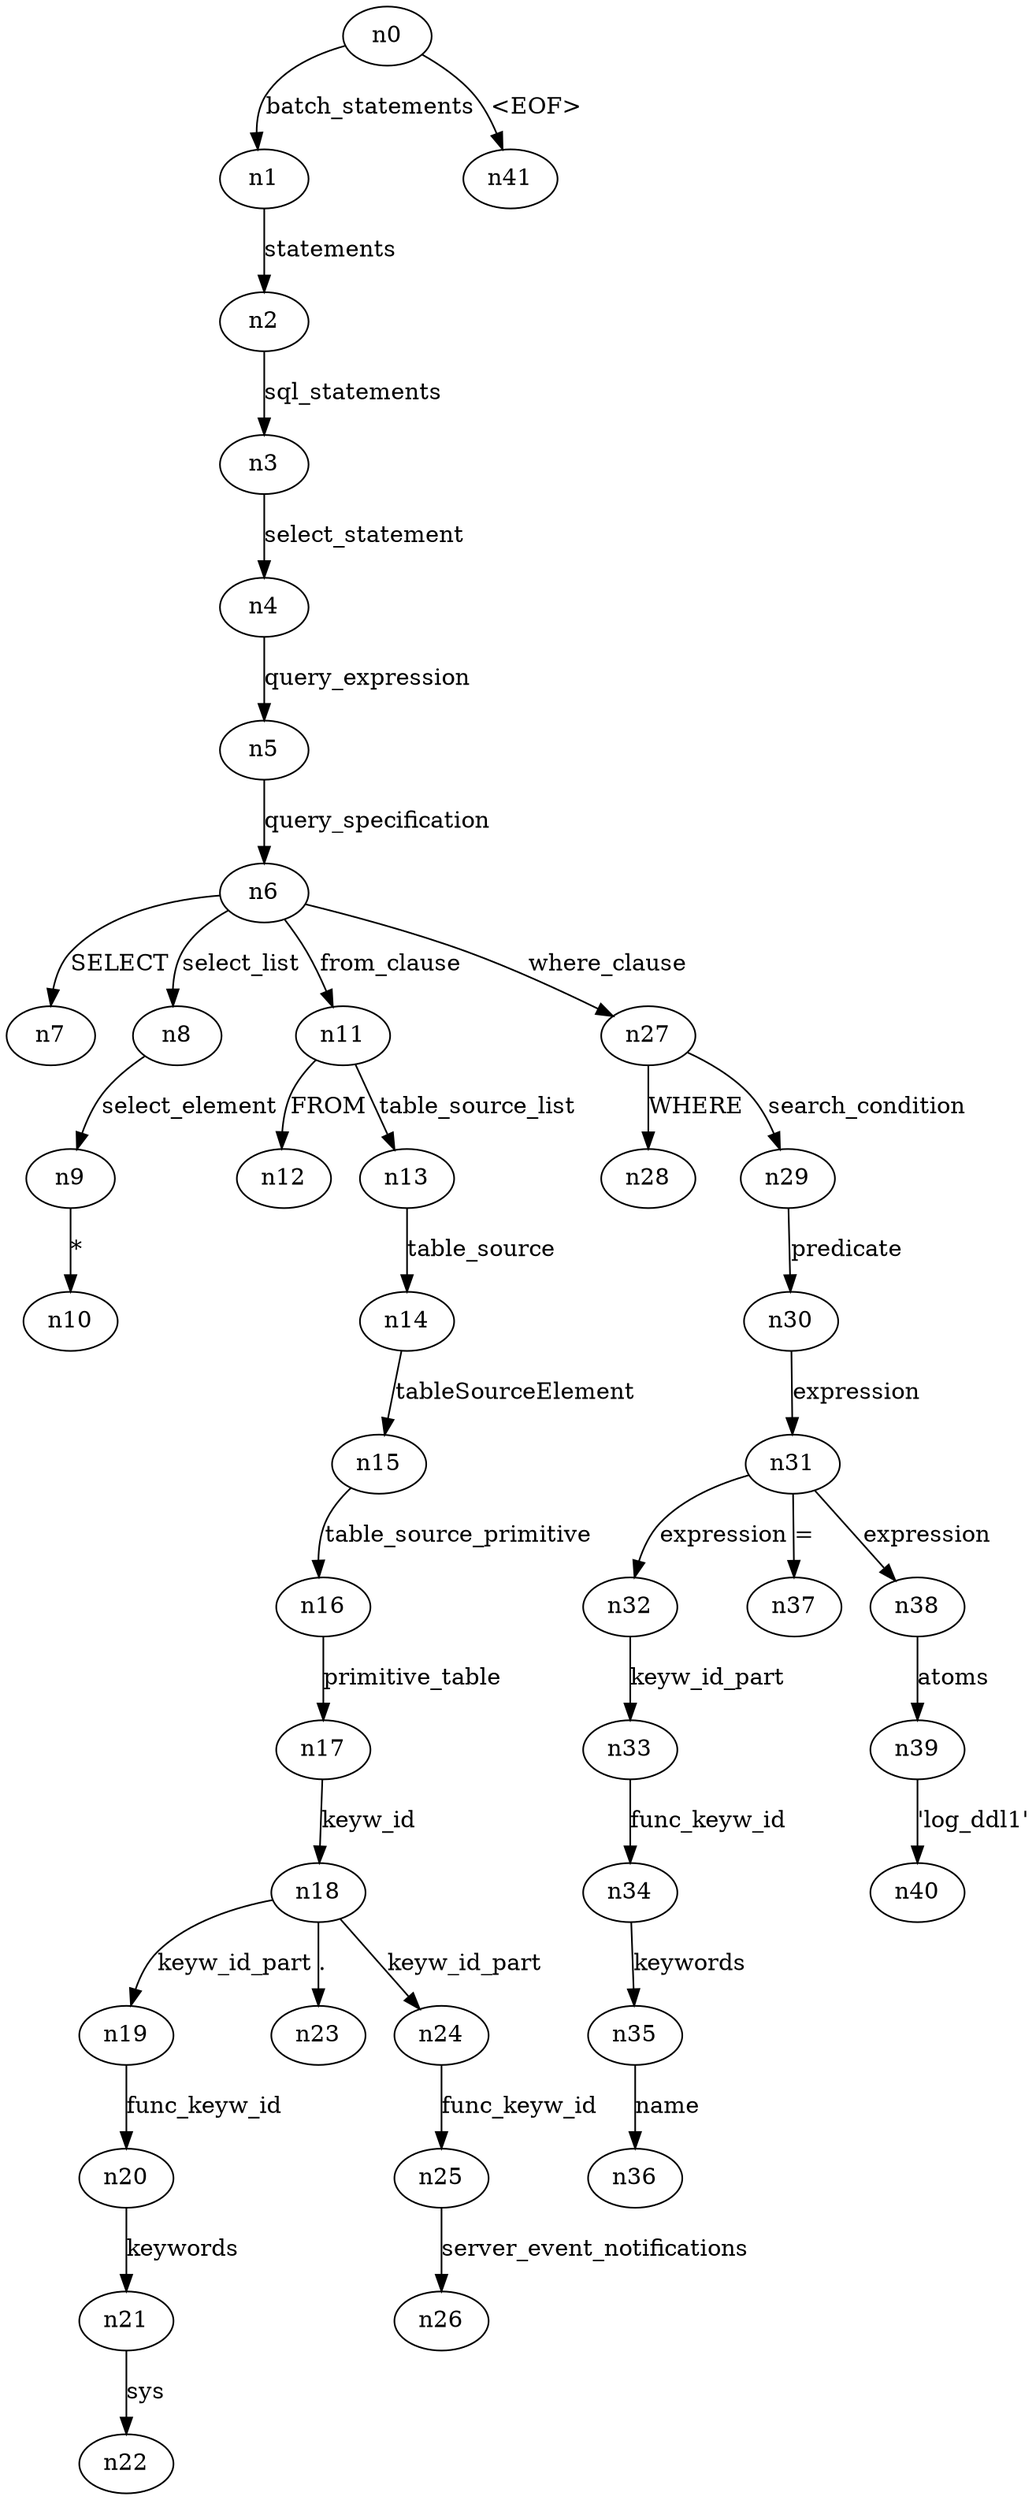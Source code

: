 digraph ParseTree {
  n0 -> n1 [label="batch_statements"];
  n1 -> n2 [label="statements"];
  n2 -> n3 [label="sql_statements"];
  n3 -> n4 [label="select_statement"];
  n4 -> n5 [label="query_expression"];
  n5 -> n6 [label="query_specification"];
  n6 -> n7 [label="SELECT"];
  n6 -> n8 [label="select_list"];
  n8 -> n9 [label="select_element"];
  n9 -> n10 [label="*"];
  n6 -> n11 [label="from_clause"];
  n11 -> n12 [label="FROM"];
  n11 -> n13 [label="table_source_list"];
  n13 -> n14 [label="table_source"];
  n14 -> n15 [label="tableSourceElement"];
  n15 -> n16 [label="table_source_primitive"];
  n16 -> n17 [label="primitive_table"];
  n17 -> n18 [label="keyw_id"];
  n18 -> n19 [label="keyw_id_part"];
  n19 -> n20 [label="func_keyw_id"];
  n20 -> n21 [label="keywords"];
  n21 -> n22 [label="sys"];
  n18 -> n23 [label="."];
  n18 -> n24 [label="keyw_id_part"];
  n24 -> n25 [label="func_keyw_id"];
  n25 -> n26 [label="server_event_notifications"];
  n6 -> n27 [label="where_clause"];
  n27 -> n28 [label="WHERE"];
  n27 -> n29 [label="search_condition"];
  n29 -> n30 [label="predicate"];
  n30 -> n31 [label="expression"];
  n31 -> n32 [label="expression"];
  n32 -> n33 [label="keyw_id_part"];
  n33 -> n34 [label="func_keyw_id"];
  n34 -> n35 [label="keywords"];
  n35 -> n36 [label="name"];
  n31 -> n37 [label="="];
  n31 -> n38 [label="expression"];
  n38 -> n39 [label="atoms"];
  n39 -> n40 [label="'log_ddl1'"];
  n0 -> n41 [label="<EOF>"];
}